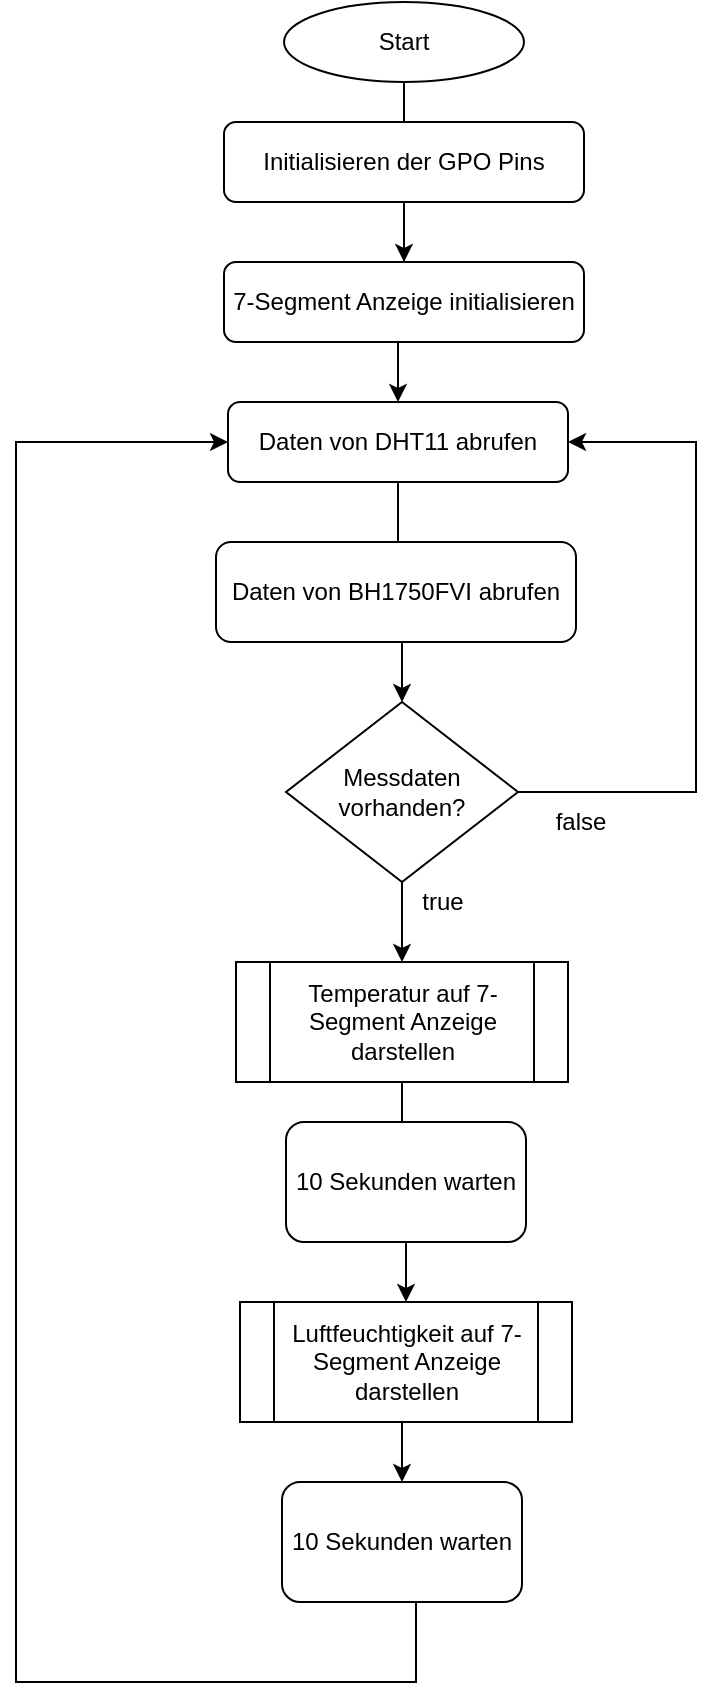 <mxfile version="17.2.4" type="device"><diagram id="C5RBs43oDa-KdzZeNtuy" name="Page-1"><mxGraphModel dx="666" dy="767" grid="1" gridSize="10" guides="1" tooltips="1" connect="1" arrows="1" fold="1" page="1" pageScale="1" pageWidth="827" pageHeight="1169" math="0" shadow="0"><root><mxCell id="WIyWlLk6GJQsqaUBKTNV-0"/><mxCell id="WIyWlLk6GJQsqaUBKTNV-1" parent="WIyWlLk6GJQsqaUBKTNV-0"/><mxCell id="0CJw6WffebKEfor0bg2D-20" value="" style="edgeStyle=orthogonalEdgeStyle;rounded=0;orthogonalLoop=1;jettySize=auto;html=1;" parent="WIyWlLk6GJQsqaUBKTNV-1" source="0CJw6WffebKEfor0bg2D-0" target="0CJw6WffebKEfor0bg2D-2" edge="1"><mxGeometry relative="1" as="geometry"/></mxCell><mxCell id="0CJw6WffebKEfor0bg2D-0" value="Start" style="ellipse;whiteSpace=wrap;html=1;" parent="WIyWlLk6GJQsqaUBKTNV-1" vertex="1"><mxGeometry x="294" y="100" width="120" height="40" as="geometry"/></mxCell><mxCell id="0CJw6WffebKEfor0bg2D-21" value="" style="edgeStyle=orthogonalEdgeStyle;rounded=0;orthogonalLoop=1;jettySize=auto;html=1;" parent="WIyWlLk6GJQsqaUBKTNV-1" source="0CJw6WffebKEfor0bg2D-1" target="0CJw6WffebKEfor0bg2D-3" edge="1"><mxGeometry relative="1" as="geometry"/></mxCell><mxCell id="0CJw6WffebKEfor0bg2D-1" value="Initialisieren der GPO Pins" style="rounded=1;whiteSpace=wrap;html=1;" parent="WIyWlLk6GJQsqaUBKTNV-1" vertex="1"><mxGeometry x="264" y="160" width="180" height="40" as="geometry"/></mxCell><mxCell id="0CJw6WffebKEfor0bg2D-2" value="7-Segment Anzeige initialisieren" style="rounded=1;whiteSpace=wrap;html=1;" parent="WIyWlLk6GJQsqaUBKTNV-1" vertex="1"><mxGeometry x="264" y="230" width="180" height="40" as="geometry"/></mxCell><mxCell id="0CJw6WffebKEfor0bg2D-22" value="" style="edgeStyle=orthogonalEdgeStyle;rounded=0;orthogonalLoop=1;jettySize=auto;html=1;" parent="WIyWlLk6GJQsqaUBKTNV-1" source="0CJw6WffebKEfor0bg2D-3" target="0CJw6WffebKEfor0bg2D-5" edge="1"><mxGeometry relative="1" as="geometry"/></mxCell><mxCell id="0CJw6WffebKEfor0bg2D-3" value="Daten von DHT11 abrufen" style="rounded=1;whiteSpace=wrap;html=1;" parent="WIyWlLk6GJQsqaUBKTNV-1" vertex="1"><mxGeometry x="266" y="300" width="170" height="40" as="geometry"/></mxCell><mxCell id="0CJw6WffebKEfor0bg2D-4" value="Daten von BH1750FVI abrufen" style="rounded=1;whiteSpace=wrap;html=1;" parent="WIyWlLk6GJQsqaUBKTNV-1" vertex="1"><mxGeometry x="260" y="370" width="180" height="50" as="geometry"/></mxCell><mxCell id="0CJw6WffebKEfor0bg2D-15" value="" style="edgeStyle=orthogonalEdgeStyle;rounded=0;orthogonalLoop=1;jettySize=auto;html=1;" parent="WIyWlLk6GJQsqaUBKTNV-1" source="0CJw6WffebKEfor0bg2D-5" target="0CJw6WffebKEfor0bg2D-6" edge="1"><mxGeometry relative="1" as="geometry"/></mxCell><mxCell id="7u6_ZOokMZYwB7vYgNtV-2" style="edgeStyle=orthogonalEdgeStyle;rounded=0;orthogonalLoop=1;jettySize=auto;html=1;exitX=1;exitY=0.5;exitDx=0;exitDy=0;entryX=1;entryY=0.5;entryDx=0;entryDy=0;" edge="1" parent="WIyWlLk6GJQsqaUBKTNV-1" source="0CJw6WffebKEfor0bg2D-5" target="0CJw6WffebKEfor0bg2D-3"><mxGeometry relative="1" as="geometry"><mxPoint x="440" y="340" as="targetPoint"/><Array as="points"><mxPoint x="500" y="495"/><mxPoint x="500" y="320"/></Array></mxGeometry></mxCell><mxCell id="0CJw6WffebKEfor0bg2D-5" value="Messdaten&lt;br&gt;vorhanden?" style="rhombus;whiteSpace=wrap;html=1;" parent="WIyWlLk6GJQsqaUBKTNV-1" vertex="1"><mxGeometry x="295" y="450" width="116" height="90" as="geometry"/></mxCell><mxCell id="0CJw6WffebKEfor0bg2D-16" value="" style="edgeStyle=orthogonalEdgeStyle;rounded=0;orthogonalLoop=1;jettySize=auto;html=1;" parent="WIyWlLk6GJQsqaUBKTNV-1" source="0CJw6WffebKEfor0bg2D-6" target="0CJw6WffebKEfor0bg2D-8" edge="1"><mxGeometry relative="1" as="geometry"/></mxCell><mxCell id="0CJw6WffebKEfor0bg2D-6" value="Temperatur auf 7-Segment Anzeige darstellen" style="shape=process;whiteSpace=wrap;html=1;backgroundOutline=1;" parent="WIyWlLk6GJQsqaUBKTNV-1" vertex="1"><mxGeometry x="270" y="580" width="166" height="60" as="geometry"/></mxCell><mxCell id="0CJw6WffebKEfor0bg2D-7" value="10 Sekunden warten" style="rounded=1;whiteSpace=wrap;html=1;" parent="WIyWlLk6GJQsqaUBKTNV-1" vertex="1"><mxGeometry x="295" y="660" width="120" height="60" as="geometry"/></mxCell><mxCell id="0CJw6WffebKEfor0bg2D-17" value="" style="edgeStyle=orthogonalEdgeStyle;rounded=0;orthogonalLoop=1;jettySize=auto;html=1;" parent="WIyWlLk6GJQsqaUBKTNV-1" source="0CJw6WffebKEfor0bg2D-8" target="0CJw6WffebKEfor0bg2D-10" edge="1"><mxGeometry relative="1" as="geometry"><Array as="points"><mxPoint x="353" y="820"/><mxPoint x="353" y="820"/></Array></mxGeometry></mxCell><mxCell id="0CJw6WffebKEfor0bg2D-8" value="Luftfeuchtigkeit auf 7-Segment Anzeige darstellen" style="shape=process;whiteSpace=wrap;html=1;backgroundOutline=1;" parent="WIyWlLk6GJQsqaUBKTNV-1" vertex="1"><mxGeometry x="272" y="750" width="166" height="60" as="geometry"/></mxCell><mxCell id="0CJw6WffebKEfor0bg2D-10" value="10 Sekunden warten" style="rounded=1;whiteSpace=wrap;html=1;" parent="WIyWlLk6GJQsqaUBKTNV-1" vertex="1"><mxGeometry x="293" y="840" width="120" height="60" as="geometry"/></mxCell><mxCell id="0CJw6WffebKEfor0bg2D-13" style="edgeStyle=orthogonalEdgeStyle;rounded=0;orthogonalLoop=1;jettySize=auto;html=1;exitX=0.5;exitY=1;exitDx=0;exitDy=0;entryX=0;entryY=0.5;entryDx=0;entryDy=0;" parent="WIyWlLk6GJQsqaUBKTNV-1" source="0CJw6WffebKEfor0bg2D-10" target="0CJw6WffebKEfor0bg2D-3" edge="1"><mxGeometry relative="1" as="geometry"><Array as="points"><mxPoint x="360" y="940"/><mxPoint x="160" y="940"/><mxPoint x="160" y="320"/></Array><mxPoint x="340" y="1010" as="sourcePoint"/><mxPoint x="220" y="320" as="targetPoint"/></mxGeometry></mxCell><mxCell id="0CJw6WffebKEfor0bg2D-23" value="false" style="text;html=1;align=center;verticalAlign=middle;resizable=0;points=[];autosize=1;strokeColor=none;fillColor=none;" parent="WIyWlLk6GJQsqaUBKTNV-1" vertex="1"><mxGeometry x="422" y="500" width="40" height="20" as="geometry"/></mxCell><mxCell id="0CJw6WffebKEfor0bg2D-24" value="true" style="text;html=1;align=center;verticalAlign=middle;resizable=0;points=[];autosize=1;strokeColor=none;fillColor=none;" parent="WIyWlLk6GJQsqaUBKTNV-1" vertex="1"><mxGeometry x="353" y="540" width="40" height="20" as="geometry"/></mxCell></root></mxGraphModel></diagram></mxfile>